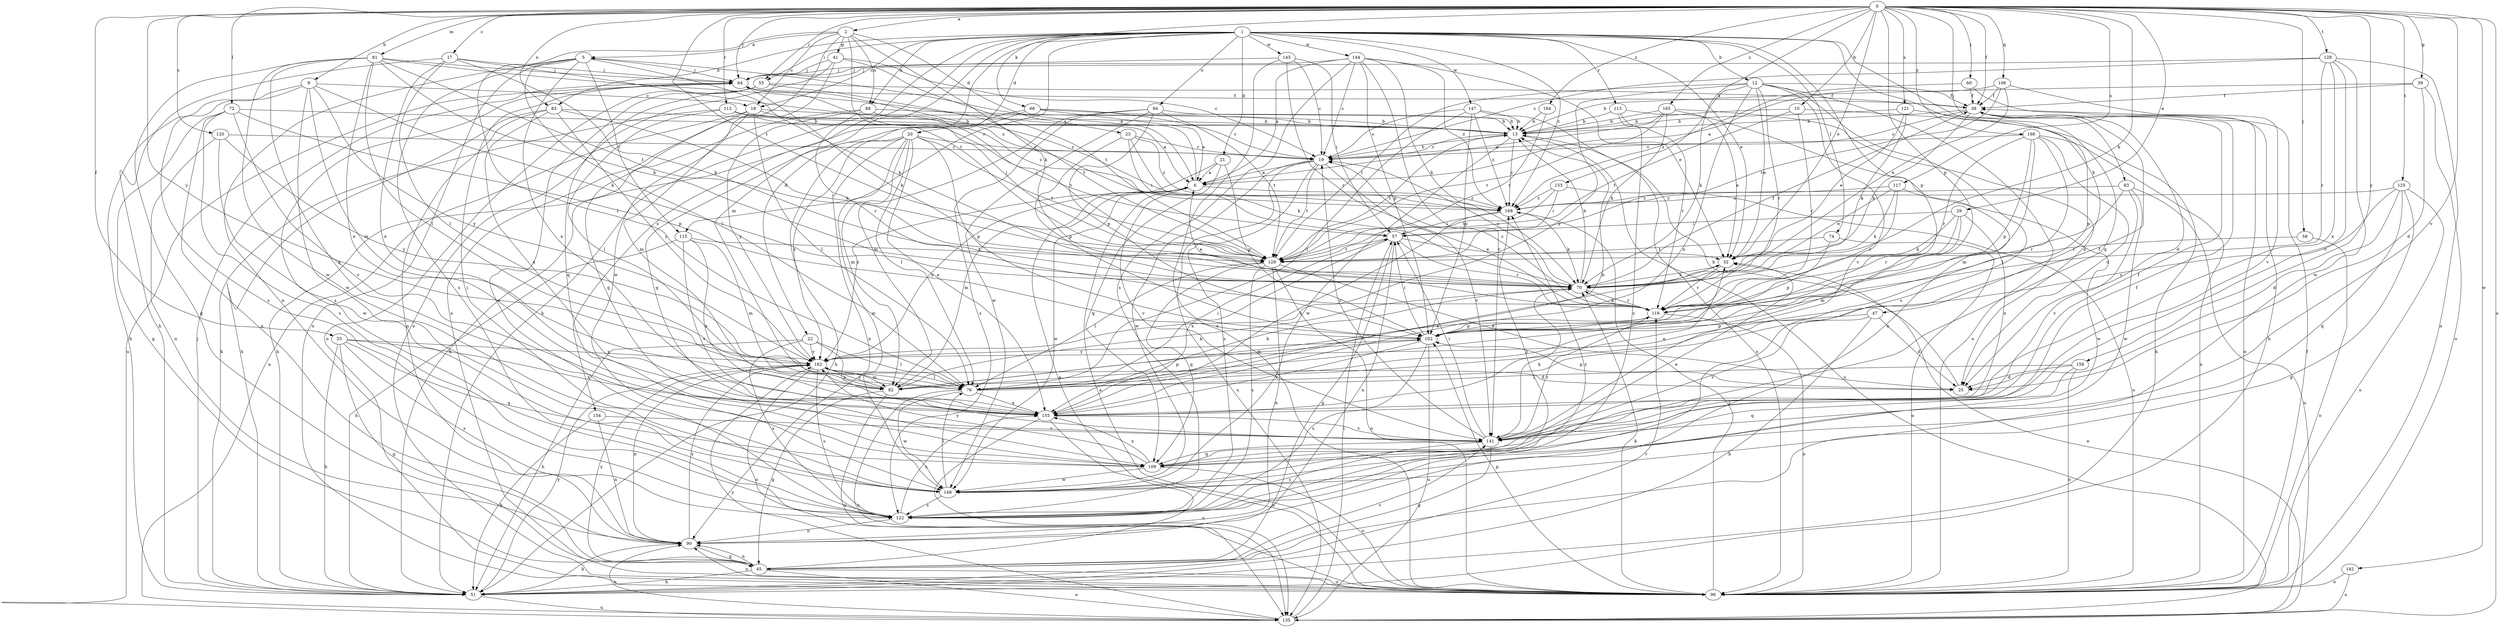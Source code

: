 strict digraph  {
0;
1;
2;
5;
6;
9;
10;
12;
13;
17;
18;
19;
20;
21;
22;
23;
25;
29;
32;
33;
38;
39;
41;
45;
47;
51;
55;
57;
58;
60;
63;
64;
66;
70;
72;
74;
76;
81;
82;
83;
88;
90;
94;
96;
102;
106;
109;
112;
113;
115;
116;
117;
120;
121;
122;
125;
128;
129;
135;
141;
142;
144;
145;
147;
148;
153;
154;
155;
158;
162;
164;
165;
166;
168;
0 -> 2  [label=a];
0 -> 9  [label=b];
0 -> 10  [label=b];
0 -> 17  [label=c];
0 -> 29  [label=e];
0 -> 32  [label=e];
0 -> 33  [label=f];
0 -> 38  [label=f];
0 -> 39  [label=g];
0 -> 55  [label=i];
0 -> 58  [label=j];
0 -> 60  [label=j];
0 -> 63  [label=j];
0 -> 64  [label=j];
0 -> 66  [label=k];
0 -> 70  [label=k];
0 -> 72  [label=l];
0 -> 81  [label=m];
0 -> 83  [label=n];
0 -> 102  [label=p];
0 -> 106  [label=q];
0 -> 112  [label=r];
0 -> 117  [label=s];
0 -> 120  [label=s];
0 -> 121  [label=s];
0 -> 125  [label=t];
0 -> 128  [label=t];
0 -> 129  [label=t];
0 -> 135  [label=u];
0 -> 141  [label=v];
0 -> 142  [label=w];
0 -> 153  [label=x];
0 -> 158  [label=y];
0 -> 162  [label=y];
0 -> 164  [label=z];
0 -> 165  [label=z];
0 -> 166  [label=z];
1 -> 12  [label=b];
1 -> 18  [label=c];
1 -> 20  [label=d];
1 -> 21  [label=d];
1 -> 22  [label=d];
1 -> 32  [label=e];
1 -> 47  [label=h];
1 -> 51  [label=h];
1 -> 55  [label=i];
1 -> 74  [label=l];
1 -> 82  [label=m];
1 -> 83  [label=n];
1 -> 88  [label=n];
1 -> 94  [label=o];
1 -> 102  [label=p];
1 -> 109  [label=q];
1 -> 113  [label=r];
1 -> 115  [label=r];
1 -> 144  [label=w];
1 -> 145  [label=w];
1 -> 147  [label=w];
1 -> 154  [label=x];
1 -> 168  [label=z];
2 -> 5  [label=a];
2 -> 18  [label=c];
2 -> 23  [label=d];
2 -> 41  [label=g];
2 -> 70  [label=k];
2 -> 76  [label=l];
2 -> 88  [label=n];
2 -> 96  [label=o];
2 -> 129  [label=t];
5 -> 64  [label=j];
5 -> 70  [label=k];
5 -> 76  [label=l];
5 -> 90  [label=n];
5 -> 96  [label=o];
5 -> 115  [label=r];
5 -> 122  [label=s];
5 -> 155  [label=x];
6 -> 5  [label=a];
6 -> 82  [label=m];
6 -> 141  [label=v];
6 -> 148  [label=w];
6 -> 162  [label=y];
6 -> 168  [label=z];
9 -> 18  [label=c];
9 -> 51  [label=h];
9 -> 70  [label=k];
9 -> 82  [label=m];
9 -> 122  [label=s];
9 -> 148  [label=w];
9 -> 162  [label=y];
10 -> 13  [label=b];
10 -> 51  [label=h];
10 -> 116  [label=r];
10 -> 129  [label=t];
12 -> 32  [label=e];
12 -> 38  [label=f];
12 -> 70  [label=k];
12 -> 96  [label=o];
12 -> 116  [label=r];
12 -> 122  [label=s];
12 -> 129  [label=t];
12 -> 141  [label=v];
12 -> 155  [label=x];
12 -> 162  [label=y];
13 -> 19  [label=c];
13 -> 129  [label=t];
13 -> 135  [label=u];
13 -> 148  [label=w];
13 -> 168  [label=z];
17 -> 51  [label=h];
17 -> 64  [label=j];
17 -> 70  [label=k];
17 -> 76  [label=l];
17 -> 155  [label=x];
17 -> 168  [label=z];
18 -> 13  [label=b];
18 -> 76  [label=l];
18 -> 82  [label=m];
18 -> 109  [label=q];
18 -> 135  [label=u];
18 -> 168  [label=z];
19 -> 6  [label=a];
19 -> 13  [label=b];
19 -> 122  [label=s];
19 -> 129  [label=t];
19 -> 135  [label=u];
19 -> 141  [label=v];
19 -> 148  [label=w];
20 -> 19  [label=c];
20 -> 51  [label=h];
20 -> 76  [label=l];
20 -> 82  [label=m];
20 -> 90  [label=n];
20 -> 102  [label=p];
20 -> 129  [label=t];
20 -> 148  [label=w];
20 -> 155  [label=x];
20 -> 162  [label=y];
21 -> 6  [label=a];
21 -> 102  [label=p];
21 -> 109  [label=q];
21 -> 162  [label=y];
22 -> 51  [label=h];
22 -> 76  [label=l];
22 -> 122  [label=s];
22 -> 155  [label=x];
22 -> 162  [label=y];
23 -> 19  [label=c];
23 -> 57  [label=i];
23 -> 70  [label=k];
23 -> 102  [label=p];
23 -> 168  [label=z];
25 -> 13  [label=b];
25 -> 102  [label=p];
29 -> 57  [label=i];
29 -> 70  [label=k];
29 -> 82  [label=m];
29 -> 116  [label=r];
29 -> 155  [label=x];
32 -> 70  [label=k];
32 -> 116  [label=r];
33 -> 45  [label=g];
33 -> 51  [label=h];
33 -> 109  [label=q];
33 -> 122  [label=s];
33 -> 155  [label=x];
33 -> 162  [label=y];
38 -> 13  [label=b];
38 -> 19  [label=c];
38 -> 25  [label=d];
38 -> 70  [label=k];
38 -> 96  [label=o];
39 -> 13  [label=b];
39 -> 25  [label=d];
39 -> 38  [label=f];
39 -> 96  [label=o];
41 -> 19  [label=c];
41 -> 64  [label=j];
41 -> 96  [label=o];
41 -> 129  [label=t];
41 -> 148  [label=w];
45 -> 6  [label=a];
45 -> 51  [label=h];
45 -> 90  [label=n];
45 -> 96  [label=o];
45 -> 135  [label=u];
45 -> 141  [label=v];
45 -> 162  [label=y];
47 -> 25  [label=d];
47 -> 51  [label=h];
47 -> 102  [label=p];
47 -> 141  [label=v];
51 -> 64  [label=j];
51 -> 116  [label=r];
51 -> 135  [label=u];
51 -> 162  [label=y];
55 -> 38  [label=f];
55 -> 96  [label=o];
55 -> 109  [label=q];
55 -> 122  [label=s];
55 -> 129  [label=t];
57 -> 32  [label=e];
57 -> 45  [label=g];
57 -> 90  [label=n];
57 -> 116  [label=r];
57 -> 129  [label=t];
57 -> 155  [label=x];
58 -> 96  [label=o];
58 -> 129  [label=t];
60 -> 38  [label=f];
60 -> 51  [label=h];
60 -> 168  [label=z];
63 -> 116  [label=r];
63 -> 135  [label=u];
63 -> 141  [label=v];
63 -> 148  [label=w];
63 -> 168  [label=z];
64 -> 38  [label=f];
64 -> 70  [label=k];
64 -> 122  [label=s];
64 -> 135  [label=u];
64 -> 168  [label=z];
66 -> 6  [label=a];
66 -> 13  [label=b];
66 -> 19  [label=c];
66 -> 51  [label=h];
66 -> 109  [label=q];
70 -> 13  [label=b];
70 -> 19  [label=c];
70 -> 38  [label=f];
70 -> 116  [label=r];
72 -> 13  [label=b];
72 -> 45  [label=g];
72 -> 90  [label=n];
72 -> 102  [label=p];
72 -> 122  [label=s];
72 -> 141  [label=v];
74 -> 96  [label=o];
74 -> 102  [label=p];
74 -> 129  [label=t];
76 -> 32  [label=e];
76 -> 38  [label=f];
76 -> 57  [label=i];
76 -> 70  [label=k];
76 -> 135  [label=u];
76 -> 148  [label=w];
76 -> 155  [label=x];
81 -> 6  [label=a];
81 -> 45  [label=g];
81 -> 64  [label=j];
81 -> 70  [label=k];
81 -> 76  [label=l];
81 -> 109  [label=q];
81 -> 129  [label=t];
81 -> 148  [label=w];
81 -> 155  [label=x];
82 -> 45  [label=g];
82 -> 70  [label=k];
82 -> 102  [label=p];
82 -> 135  [label=u];
82 -> 162  [label=y];
83 -> 13  [label=b];
83 -> 51  [label=h];
83 -> 70  [label=k];
83 -> 90  [label=n];
83 -> 155  [label=x];
83 -> 162  [label=y];
88 -> 13  [label=b];
88 -> 51  [label=h];
88 -> 116  [label=r];
88 -> 129  [label=t];
88 -> 162  [label=y];
90 -> 45  [label=g];
90 -> 51  [label=h];
90 -> 162  [label=y];
94 -> 13  [label=b];
94 -> 82  [label=m];
94 -> 102  [label=p];
94 -> 122  [label=s];
94 -> 129  [label=t];
94 -> 148  [label=w];
96 -> 6  [label=a];
96 -> 38  [label=f];
96 -> 70  [label=k];
96 -> 90  [label=n];
96 -> 102  [label=p];
96 -> 168  [label=z];
102 -> 57  [label=i];
102 -> 122  [label=s];
102 -> 135  [label=u];
102 -> 155  [label=x];
102 -> 162  [label=y];
106 -> 6  [label=a];
106 -> 32  [label=e];
106 -> 38  [label=f];
106 -> 129  [label=t];
106 -> 141  [label=v];
109 -> 32  [label=e];
109 -> 38  [label=f];
109 -> 96  [label=o];
109 -> 148  [label=w];
109 -> 155  [label=x];
109 -> 162  [label=y];
112 -> 6  [label=a];
112 -> 13  [label=b];
112 -> 51  [label=h];
112 -> 57  [label=i];
112 -> 76  [label=l];
113 -> 13  [label=b];
113 -> 32  [label=e];
113 -> 116  [label=r];
113 -> 122  [label=s];
115 -> 51  [label=h];
115 -> 82  [label=m];
115 -> 129  [label=t];
115 -> 141  [label=v];
115 -> 155  [label=x];
116 -> 6  [label=a];
116 -> 19  [label=c];
116 -> 70  [label=k];
116 -> 82  [label=m];
116 -> 96  [label=o];
116 -> 102  [label=p];
117 -> 32  [label=e];
117 -> 70  [label=k];
117 -> 116  [label=r];
117 -> 148  [label=w];
117 -> 168  [label=z];
120 -> 19  [label=c];
120 -> 90  [label=n];
120 -> 148  [label=w];
120 -> 162  [label=y];
121 -> 13  [label=b];
121 -> 32  [label=e];
121 -> 70  [label=k];
121 -> 102  [label=p];
122 -> 90  [label=n];
122 -> 155  [label=x];
122 -> 168  [label=z];
125 -> 25  [label=d];
125 -> 45  [label=g];
125 -> 96  [label=o];
125 -> 109  [label=q];
125 -> 162  [label=y];
125 -> 168  [label=z];
128 -> 19  [label=c];
128 -> 64  [label=j];
128 -> 96  [label=o];
128 -> 116  [label=r];
128 -> 141  [label=v];
128 -> 148  [label=w];
128 -> 155  [label=x];
129 -> 25  [label=d];
129 -> 64  [label=j];
129 -> 76  [label=l];
129 -> 90  [label=n];
129 -> 96  [label=o];
129 -> 109  [label=q];
129 -> 122  [label=s];
135 -> 32  [label=e];
135 -> 57  [label=i];
135 -> 90  [label=n];
135 -> 162  [label=y];
141 -> 19  [label=c];
141 -> 38  [label=f];
141 -> 45  [label=g];
141 -> 57  [label=i];
141 -> 70  [label=k];
141 -> 109  [label=q];
141 -> 116  [label=r];
141 -> 122  [label=s];
142 -> 96  [label=o];
142 -> 135  [label=u];
144 -> 6  [label=a];
144 -> 19  [label=c];
144 -> 32  [label=e];
144 -> 64  [label=j];
144 -> 70  [label=k];
144 -> 102  [label=p];
144 -> 122  [label=s];
144 -> 141  [label=v];
144 -> 168  [label=z];
145 -> 19  [label=c];
145 -> 57  [label=i];
145 -> 64  [label=j];
145 -> 96  [label=o];
145 -> 116  [label=r];
147 -> 13  [label=b];
147 -> 19  [label=c];
147 -> 76  [label=l];
147 -> 96  [label=o];
147 -> 102  [label=p];
147 -> 168  [label=z];
148 -> 64  [label=j];
148 -> 76  [label=l];
148 -> 122  [label=s];
148 -> 168  [label=z];
153 -> 57  [label=i];
153 -> 96  [label=o];
153 -> 129  [label=t];
153 -> 168  [label=z];
154 -> 51  [label=h];
154 -> 90  [label=n];
154 -> 141  [label=v];
155 -> 13  [label=b];
155 -> 32  [label=e];
155 -> 96  [label=o];
155 -> 135  [label=u];
155 -> 141  [label=v];
158 -> 25  [label=d];
158 -> 76  [label=l];
158 -> 96  [label=o];
158 -> 109  [label=q];
162 -> 25  [label=d];
162 -> 76  [label=l];
162 -> 82  [label=m];
162 -> 90  [label=n];
162 -> 96  [label=o];
162 -> 122  [label=s];
164 -> 13  [label=b];
164 -> 129  [label=t];
165 -> 6  [label=a];
165 -> 13  [label=b];
165 -> 25  [label=d];
165 -> 70  [label=k];
165 -> 90  [label=n];
165 -> 129  [label=t];
166 -> 19  [label=c];
166 -> 25  [label=d];
166 -> 76  [label=l];
166 -> 82  [label=m];
166 -> 96  [label=o];
166 -> 102  [label=p];
166 -> 116  [label=r];
168 -> 57  [label=i];
168 -> 70  [label=k];
168 -> 155  [label=x];
}
